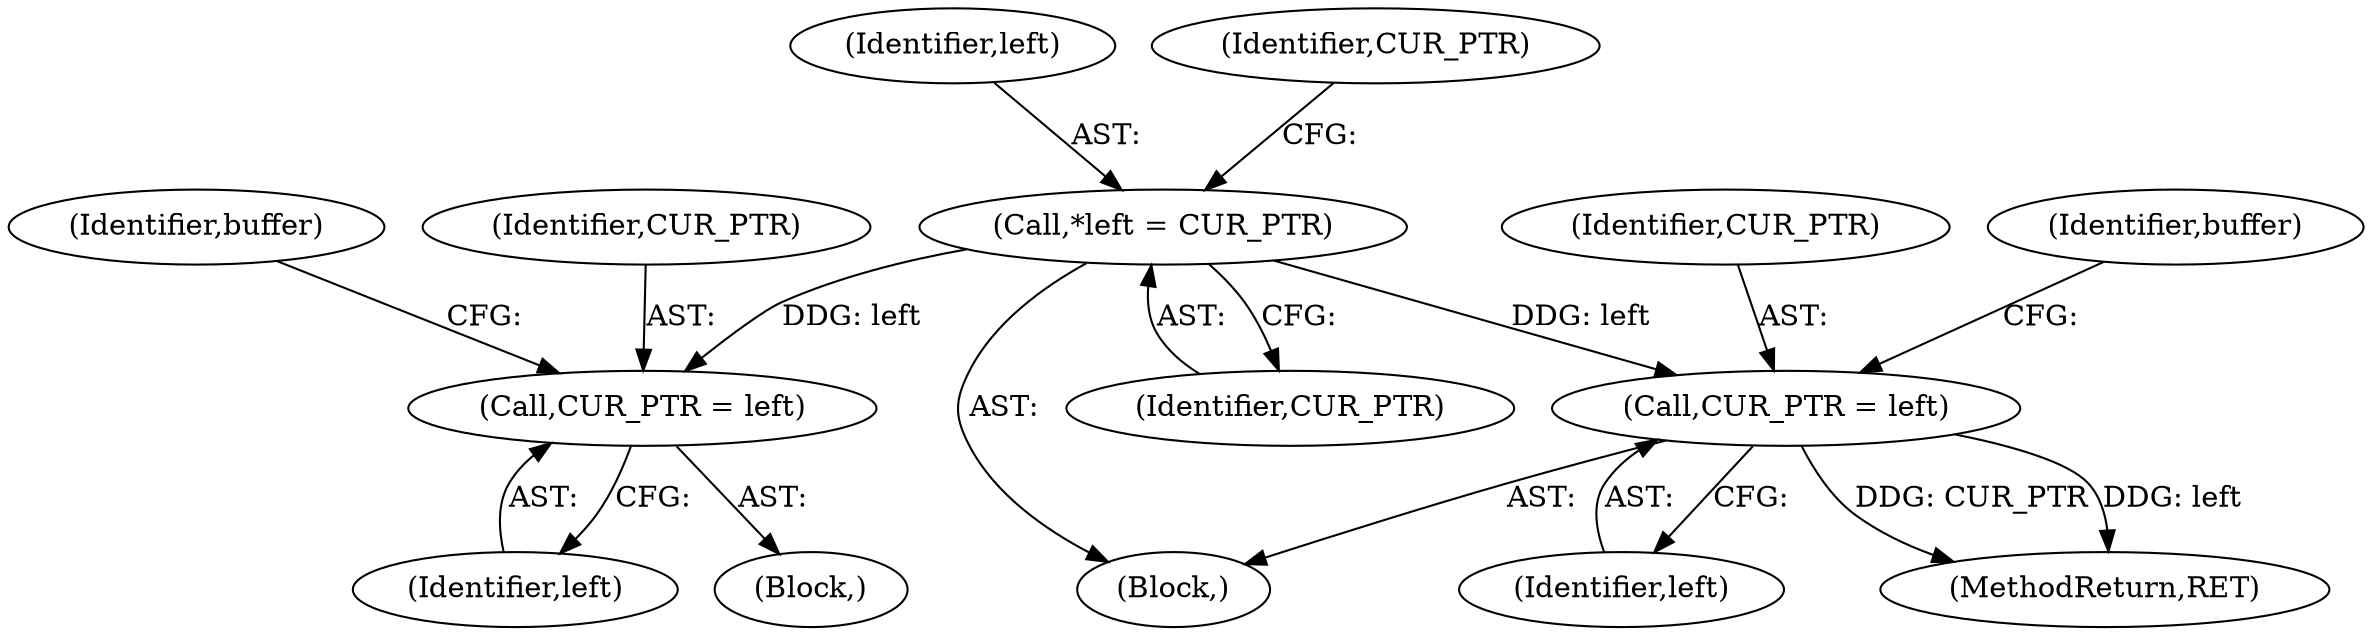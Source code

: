 digraph "0_Chrome_4c46d7a5b0af9b7d320e709291b270ab7cf07e83@pointer" {
"1000316" [label="(Call,*left = CUR_PTR)"];
"1000346" [label="(Call,CUR_PTR = left)"];
"1000356" [label="(Call,CUR_PTR = left)"];
"1000358" [label="(Identifier,left)"];
"1000317" [label="(Identifier,left)"];
"1000357" [label="(Identifier,CUR_PTR)"];
"1000346" [label="(Call,CUR_PTR = left)"];
"1000472" [label="(MethodReturn,RET)"];
"1000321" [label="(Identifier,CUR_PTR)"];
"1000348" [label="(Identifier,left)"];
"1000347" [label="(Identifier,CUR_PTR)"];
"1000318" [label="(Identifier,CUR_PTR)"];
"1000356" [label="(Call,CUR_PTR = left)"];
"1000314" [label="(Block,)"];
"1000469" [label="(Identifier,buffer)"];
"1000350" [label="(Identifier,buffer)"];
"1000345" [label="(Block,)"];
"1000316" [label="(Call,*left = CUR_PTR)"];
"1000316" -> "1000314"  [label="AST: "];
"1000316" -> "1000318"  [label="CFG: "];
"1000317" -> "1000316"  [label="AST: "];
"1000318" -> "1000316"  [label="AST: "];
"1000321" -> "1000316"  [label="CFG: "];
"1000316" -> "1000346"  [label="DDG: left"];
"1000316" -> "1000356"  [label="DDG: left"];
"1000346" -> "1000345"  [label="AST: "];
"1000346" -> "1000348"  [label="CFG: "];
"1000347" -> "1000346"  [label="AST: "];
"1000348" -> "1000346"  [label="AST: "];
"1000350" -> "1000346"  [label="CFG: "];
"1000356" -> "1000314"  [label="AST: "];
"1000356" -> "1000358"  [label="CFG: "];
"1000357" -> "1000356"  [label="AST: "];
"1000358" -> "1000356"  [label="AST: "];
"1000469" -> "1000356"  [label="CFG: "];
"1000356" -> "1000472"  [label="DDG: CUR_PTR"];
"1000356" -> "1000472"  [label="DDG: left"];
}
